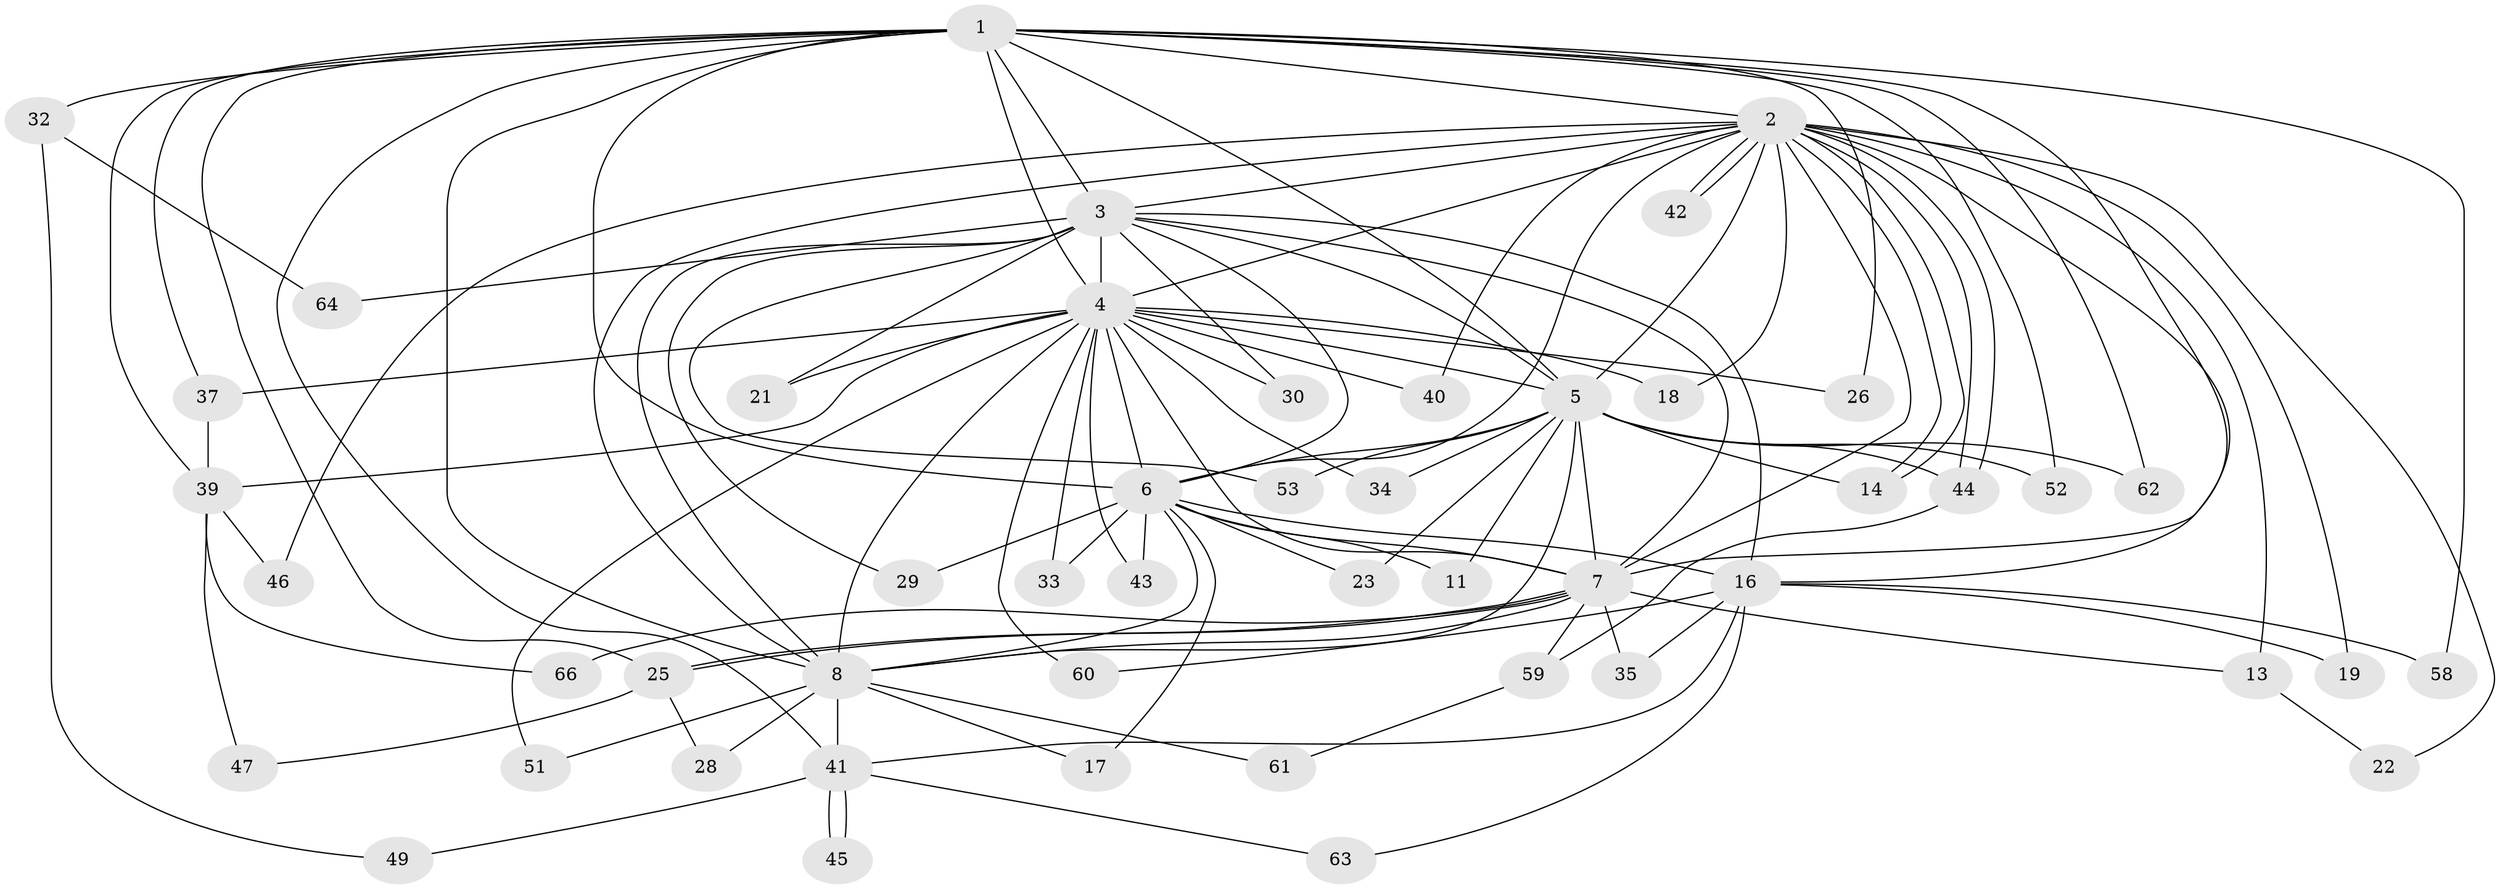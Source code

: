 // Generated by graph-tools (version 1.1) at 2025/23/03/03/25 07:23:36]
// undirected, 49 vertices, 115 edges
graph export_dot {
graph [start="1"]
  node [color=gray90,style=filled];
  1 [super="+10"];
  2 [super="+15"];
  3 [super="+12"];
  4 [super="+9"];
  5 [super="+24"];
  6 [super="+20"];
  7 [super="+48"];
  8 [super="+31"];
  11;
  13;
  14 [super="+36"];
  16 [super="+27"];
  17;
  18;
  19 [super="+54"];
  21;
  22;
  23;
  25 [super="+57"];
  26 [super="+38"];
  28;
  29;
  30;
  32 [super="+55"];
  33;
  34;
  35;
  37;
  39 [super="+65"];
  40;
  41 [super="+56"];
  42;
  43;
  44 [super="+50"];
  45;
  46;
  47;
  49;
  51;
  52;
  53;
  58;
  59;
  60;
  61;
  62;
  63;
  64;
  66;
  1 -- 2 [weight=2];
  1 -- 3 [weight=2];
  1 -- 4 [weight=4];
  1 -- 5 [weight=2];
  1 -- 6 [weight=3];
  1 -- 7 [weight=2];
  1 -- 8 [weight=2];
  1 -- 26 [weight=2];
  1 -- 32 [weight=3];
  1 -- 37;
  1 -- 39;
  1 -- 52;
  1 -- 41;
  1 -- 58;
  1 -- 62;
  1 -- 25;
  2 -- 3;
  2 -- 4 [weight=2];
  2 -- 5;
  2 -- 6;
  2 -- 7;
  2 -- 8;
  2 -- 13 [weight=2];
  2 -- 14;
  2 -- 14;
  2 -- 16;
  2 -- 18;
  2 -- 19 [weight=2];
  2 -- 22;
  2 -- 42;
  2 -- 42;
  2 -- 44;
  2 -- 44;
  2 -- 46;
  2 -- 40;
  3 -- 4 [weight=2];
  3 -- 5;
  3 -- 6;
  3 -- 7;
  3 -- 8 [weight=2];
  3 -- 16;
  3 -- 21;
  3 -- 29;
  3 -- 30;
  3 -- 53;
  3 -- 64;
  4 -- 5 [weight=2];
  4 -- 6 [weight=2];
  4 -- 7 [weight=2];
  4 -- 8 [weight=2];
  4 -- 26;
  4 -- 30;
  4 -- 33;
  4 -- 34;
  4 -- 37;
  4 -- 40;
  4 -- 43;
  4 -- 60;
  4 -- 18;
  4 -- 51;
  4 -- 21;
  4 -- 39;
  5 -- 6;
  5 -- 7;
  5 -- 8;
  5 -- 11;
  5 -- 23 [weight=2];
  5 -- 52;
  5 -- 53;
  5 -- 62;
  5 -- 34;
  5 -- 14;
  5 -- 44;
  6 -- 7;
  6 -- 8;
  6 -- 11;
  6 -- 17;
  6 -- 29;
  6 -- 33;
  6 -- 43;
  6 -- 16;
  6 -- 23;
  7 -- 8 [weight=3];
  7 -- 13;
  7 -- 25;
  7 -- 25;
  7 -- 35;
  7 -- 66;
  7 -- 59;
  8 -- 17;
  8 -- 28;
  8 -- 51;
  8 -- 61;
  8 -- 41;
  13 -- 22;
  16 -- 19;
  16 -- 35;
  16 -- 41;
  16 -- 60;
  16 -- 63;
  16 -- 58;
  25 -- 28;
  25 -- 47;
  32 -- 49;
  32 -- 64;
  37 -- 39;
  39 -- 46;
  39 -- 47;
  39 -- 66;
  41 -- 45;
  41 -- 45;
  41 -- 49;
  41 -- 63;
  44 -- 59;
  59 -- 61;
}
